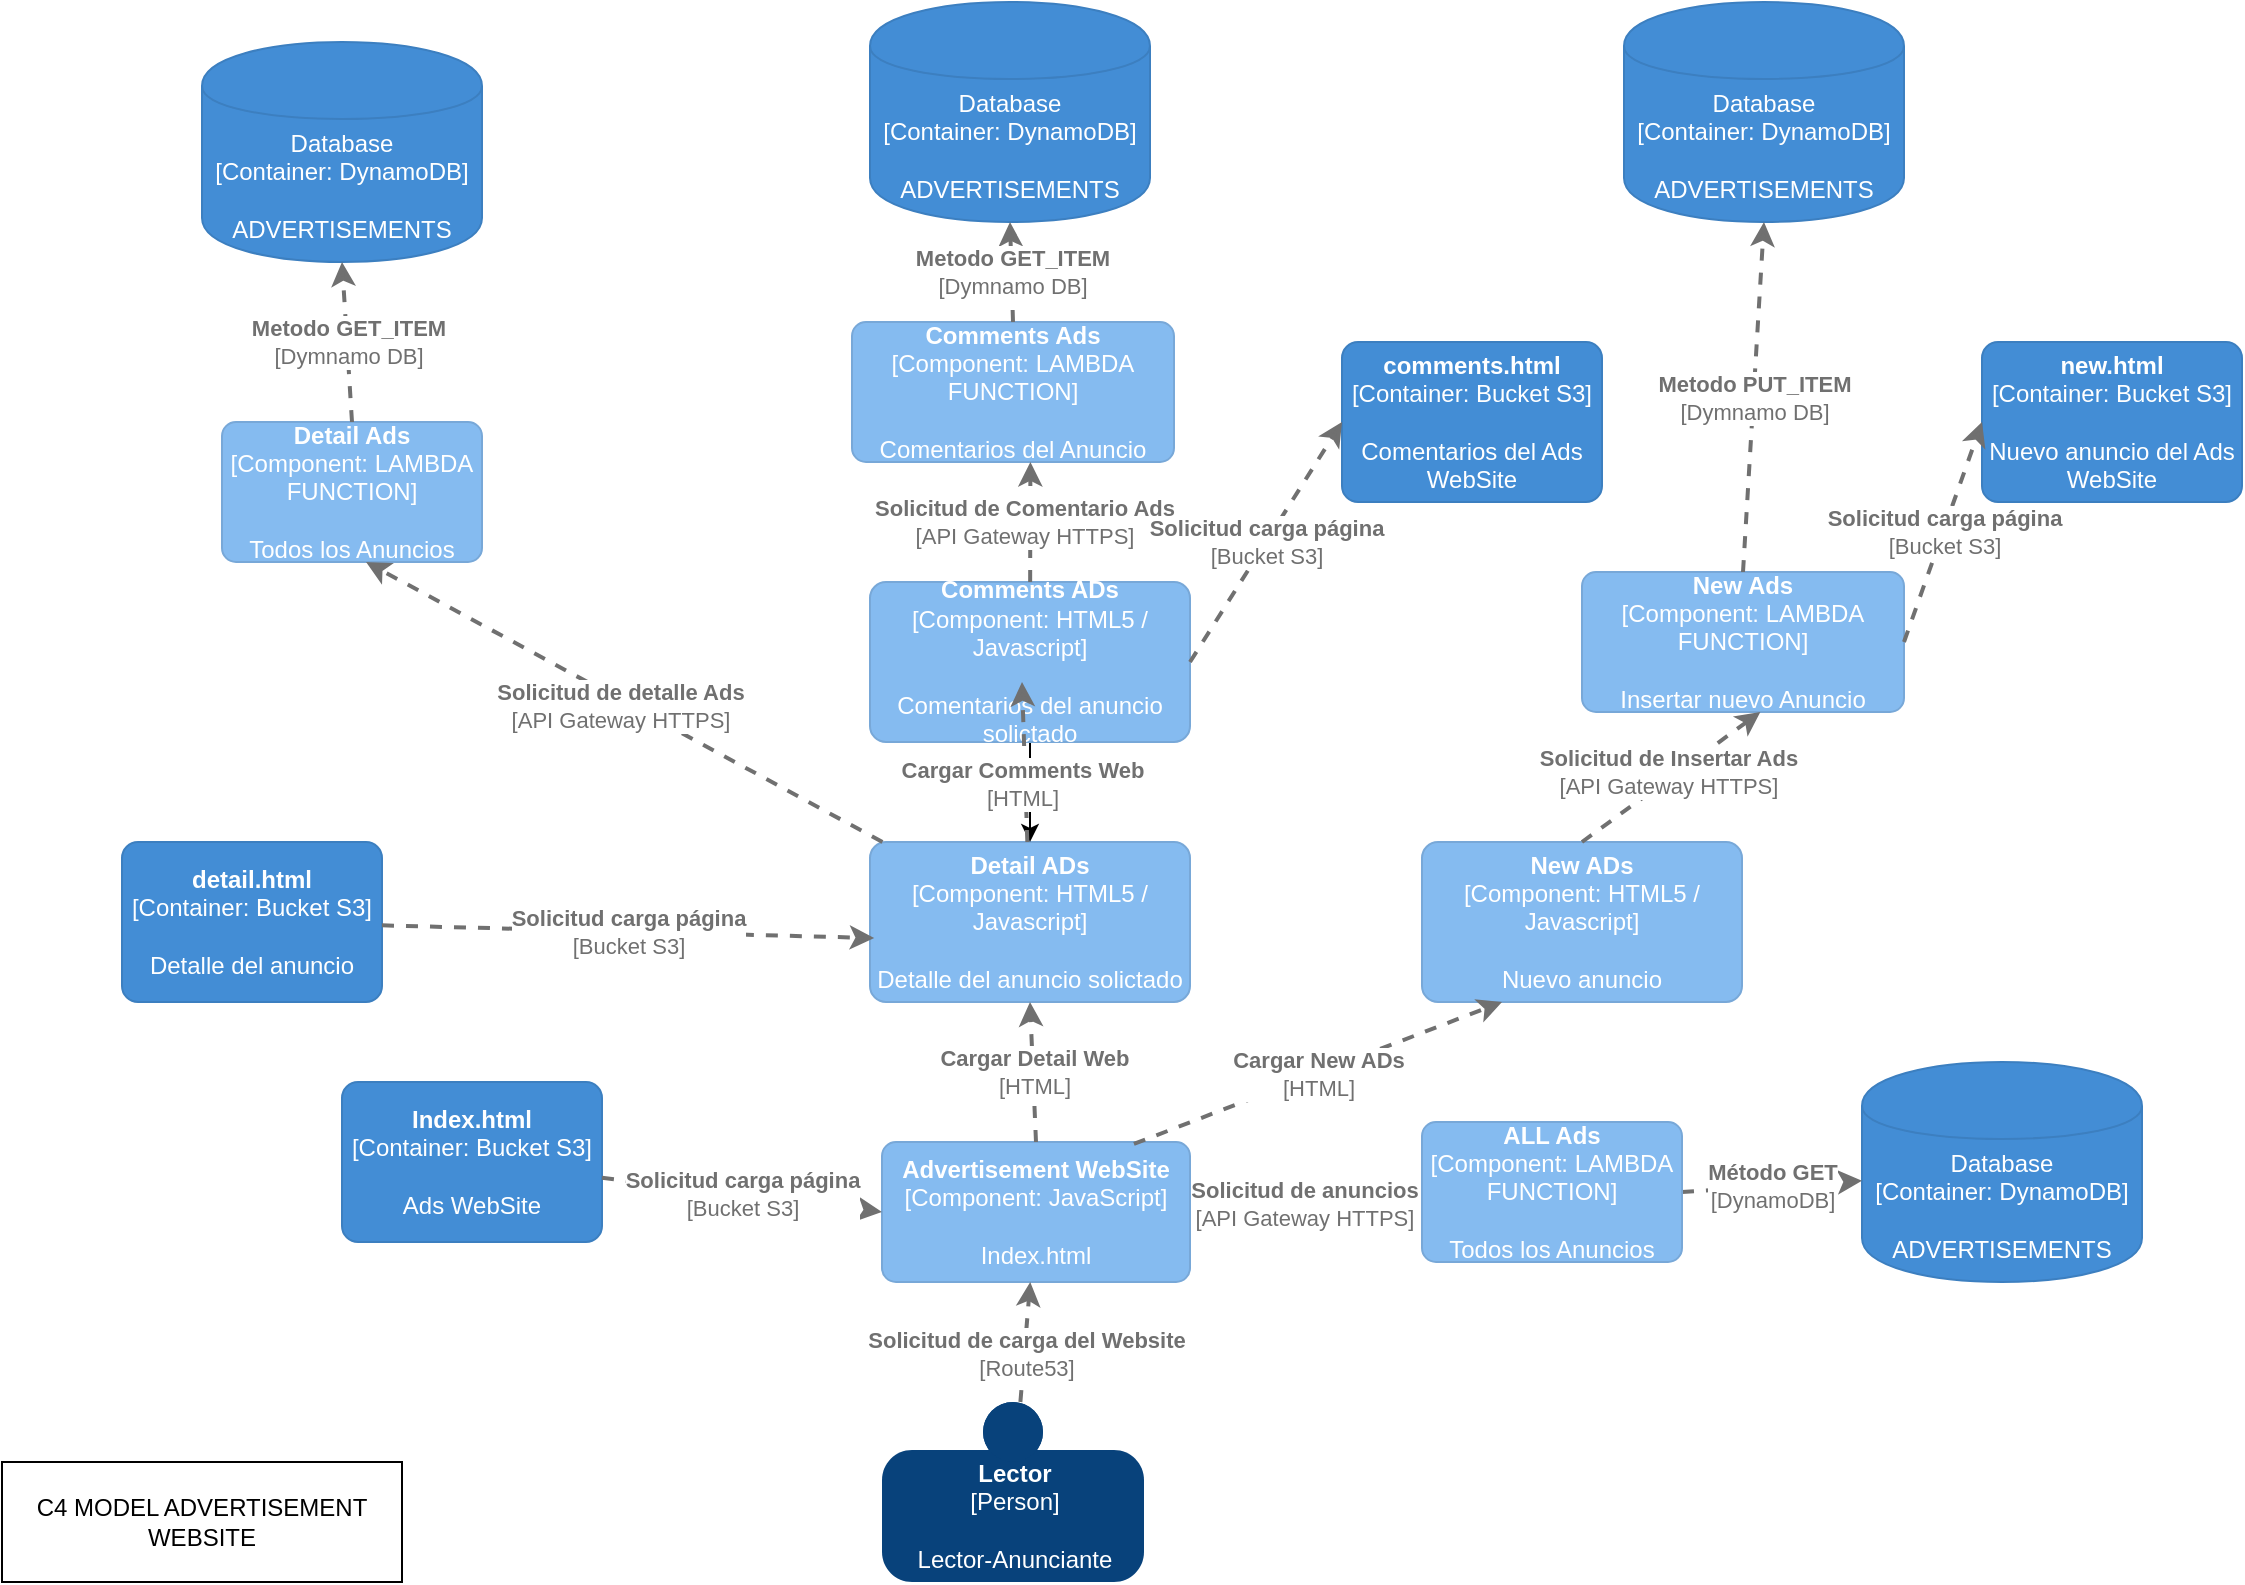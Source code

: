 <mxfile version="14.8.4" type="device"><diagram id="ogawf1AnQbEblIklsPK4" name="Page-1"><mxGraphModel dx="1468" dy="20" grid="1" gridSize="10" guides="1" tooltips="1" connect="1" arrows="1" fold="1" page="1" pageScale="1" pageWidth="1169" pageHeight="827" math="0" shadow="0"><root><mxCell id="0"/><mxCell id="1" parent="0"/><object placeholders="1" c4Name="Lector" c4Type="Person" c4Description="Lector-Anunciante" label="&lt;b&gt;%c4Name%&lt;/b&gt;&lt;div&gt;[%c4Type%]&lt;/div&gt;&lt;br&gt;&lt;div&gt;%c4Description%&lt;/div&gt;" id="bZE3gzq-JsyKZ9q25UlU-1"><mxCell style="html=1;dashed=0;whitespace=wrap;fillColor=#08427b;strokeColor=none;fontColor=#ffffff;shape=mxgraph.c4.person;align=center;metaEdit=1;points=[[0.5,0,0],[1,0.5,0],[1,0.75,0],[0.75,1,0],[0.5,1,0],[0.25,1,0],[0,0.75,0],[0,0.5,0]];metaData={&quot;c4Type&quot;:{&quot;editable&quot;:false}};" vertex="1" parent="1"><mxGeometry x="460" y="1550" width="131" height="90" as="geometry"/></mxCell></object><object placeholders="1" c4Type="Database" c4Technology="DynamoDB" c4Description="ADVERTISEMENTS" label="%c4Type%&lt;div&gt;[Container:&amp;nbsp;%c4Technology%]&lt;/div&gt;&lt;br&gt;&lt;div&gt;%c4Description%&lt;/div&gt;" id="bZE3gzq-JsyKZ9q25UlU-3"><mxCell style="shape=cylinder;whiteSpace=wrap;html=1;boundedLbl=1;rounded=0;labelBackgroundColor=none;fillColor=#438DD5;fontSize=12;fontColor=#ffffff;align=center;strokeColor=#3C7FC0;metaEdit=1;points=[[0.5,0,0],[1,0.25,0],[1,0.5,0],[1,0.75,0],[0.5,1,0],[0,0.75,0],[0,0.5,0],[0,0.25,0]];metaData={&quot;c4Type&quot;:{&quot;editable&quot;:false}};" vertex="1" parent="1"><mxGeometry x="950" y="1380" width="140" height="110" as="geometry"/></mxCell></object><object placeholders="1" c4Type="Relationship" c4Technology="DynamoDB" c4Description="Método GET" label="&lt;div style=&quot;text-align: left&quot;&gt;&lt;div style=&quot;text-align: center&quot;&gt;&lt;b&gt;%c4Description%&lt;/b&gt;&lt;/div&gt;&lt;div style=&quot;text-align: center&quot;&gt;[%c4Technology%]&lt;/div&gt;&lt;/div&gt;" id="bZE3gzq-JsyKZ9q25UlU-5"><mxCell style="edgeStyle=none;rounded=0;html=1;jettySize=auto;orthogonalLoop=1;strokeColor=#707070;strokeWidth=2;fontColor=#707070;jumpStyle=none;dashed=1;metaEdit=1;metaData={&quot;c4Type&quot;:{&quot;editable&quot;:false}};exitX=1;exitY=0.5;exitDx=0;exitDy=0;exitPerimeter=0;" edge="1" parent="1" source="bZE3gzq-JsyKZ9q25UlU-9" target="bZE3gzq-JsyKZ9q25UlU-3"><mxGeometry width="160" relative="1" as="geometry"><mxPoint x="540" y="1120" as="sourcePoint"/><mxPoint x="700" y="1120" as="targetPoint"/><Array as="points"/></mxGeometry></mxCell></object><object placeholders="1" c4Name="Advertisement WebSite" c4Type="Component" c4Technology="JavaScript" c4Description="Index.html" label="&lt;b&gt;%c4Name%&lt;/b&gt;&lt;div&gt;[%c4Type%: %c4Technology%]&lt;/div&gt;&lt;br&gt;&lt;div&gt;%c4Description%&lt;/div&gt;" id="bZE3gzq-JsyKZ9q25UlU-7"><mxCell style="rounded=1;whiteSpace=wrap;html=1;labelBackgroundColor=none;fillColor=#85BBF0;fontColor=#ffffff;align=center;arcSize=10;strokeColor=#78A8D8;metaEdit=1;metaData={&quot;c4Type&quot;:{&quot;editable&quot;:false}};points=[[0.25,0,0],[0.5,0,0],[0.75,0,0],[1,0.25,0],[1,0.5,0],[1,0.75,0],[0.75,1,0],[0.5,1,0],[0.25,1,0],[0,0.75,0],[0,0.5,0],[0,0.25,0]];" vertex="1" parent="1"><mxGeometry x="460" y="1420" width="154" height="70" as="geometry"/></mxCell></object><object placeholders="1" c4Name="ALL Ads" c4Type="Component" c4Technology="LAMBDA FUNCTION" c4Description="Todos los Anuncios" label="&lt;b&gt;%c4Name%&lt;/b&gt;&lt;div&gt;[%c4Type%: %c4Technology%]&lt;/div&gt;&lt;br&gt;&lt;div&gt;%c4Description%&lt;/div&gt;" id="bZE3gzq-JsyKZ9q25UlU-9"><mxCell style="rounded=1;whiteSpace=wrap;html=1;labelBackgroundColor=none;fillColor=#85BBF0;fontColor=#ffffff;align=center;arcSize=10;strokeColor=#78A8D8;metaEdit=1;metaData={&quot;c4Type&quot;:{&quot;editable&quot;:false}};points=[[0.25,0,0],[0.5,0,0],[0.75,0,0],[1,0.25,0],[1,0.5,0],[1,0.75,0],[0.75,1,0],[0.5,1,0],[0.25,1,0],[0,0.75,0],[0,0.5,0],[0,0.25,0]];" vertex="1" parent="1"><mxGeometry x="730" y="1410" width="130" height="70" as="geometry"/></mxCell></object><object placeholders="1" c4Type="Relationship" c4Technology="API Gateway HTTPS" c4Description="Solicitud de anuncios" label="&lt;div style=&quot;text-align: left&quot;&gt;&lt;div style=&quot;text-align: center&quot;&gt;&lt;b&gt;%c4Description%&lt;/b&gt;&lt;/div&gt;&lt;div style=&quot;text-align: center&quot;&gt;[%c4Technology%]&lt;/div&gt;&lt;/div&gt;" id="bZE3gzq-JsyKZ9q25UlU-12"><mxCell style="edgeStyle=none;rounded=0;html=1;entryX=-0.031;entryY=0.657;jettySize=auto;orthogonalLoop=1;strokeColor=#707070;strokeWidth=2;fontColor=#707070;jumpStyle=none;dashed=1;metaEdit=1;metaData={&quot;c4Type&quot;:{&quot;editable&quot;:false}};entryDx=0;entryDy=0;entryPerimeter=0;exitX=1.013;exitY=0.357;exitDx=0;exitDy=0;exitPerimeter=0;" edge="1" parent="1" source="bZE3gzq-JsyKZ9q25UlU-7" target="bZE3gzq-JsyKZ9q25UlU-9"><mxGeometry width="160" relative="1" as="geometry"><mxPoint x="530" y="430" as="sourcePoint"/><mxPoint x="690" y="430" as="targetPoint"/></mxGeometry></mxCell></object><object placeholders="1" c4Type="Relationship" c4Technology="Route53" c4Description="Solicitud de carga del Website" label="&lt;div style=&quot;text-align: left&quot;&gt;&lt;div style=&quot;text-align: center&quot;&gt;&lt;b&gt;%c4Description%&lt;/b&gt;&lt;/div&gt;&lt;div style=&quot;text-align: center&quot;&gt;[%c4Technology%]&lt;/div&gt;&lt;/div&gt;" id="bZE3gzq-JsyKZ9q25UlU-13"><mxCell style="edgeStyle=none;rounded=0;html=1;jettySize=auto;orthogonalLoop=1;strokeColor=#707070;strokeWidth=2;fontColor=#707070;jumpStyle=none;dashed=1;metaEdit=1;metaData={&quot;c4Type&quot;:{&quot;editable&quot;:false}};" edge="1" parent="1" source="bZE3gzq-JsyKZ9q25UlU-1" target="bZE3gzq-JsyKZ9q25UlU-7"><mxGeometry x="-0.199" y="-1" width="160" relative="1" as="geometry"><mxPoint x="140" y="440" as="sourcePoint"/><mxPoint x="300" y="440" as="targetPoint"/><mxPoint as="offset"/></mxGeometry></mxCell></object><object placeholders="1" c4Name="Index.html" c4Type="Container" c4Technology="Bucket S3" c4Description="Ads WebSite " label="&lt;b&gt;%c4Name%&lt;/b&gt;&lt;div&gt;[%c4Type%: %c4Technology%]&lt;/div&gt;&lt;br&gt;&lt;div&gt;%c4Description%&lt;/div&gt;" id="bZE3gzq-JsyKZ9q25UlU-15"><mxCell style="rounded=1;whiteSpace=wrap;html=1;labelBackgroundColor=none;fillColor=#438DD5;fontColor=#ffffff;align=center;arcSize=10;strokeColor=#3C7FC0;metaEdit=1;metaData={&quot;c4Type&quot;:{&quot;editable&quot;:false}};points=[[0.25,0,0],[0.5,0,0],[0.75,0,0],[1,0.25,0],[1,0.5,0],[1,0.75,0],[0.75,1,0],[0.5,1,0],[0.25,1,0],[0,0.75,0],[0,0.5,0],[0,0.25,0]];" vertex="1" parent="1"><mxGeometry x="190" y="1390" width="130" height="80" as="geometry"/></mxCell></object><object placeholders="1" c4Type="Relationship" c4Technology="Bucket S3" c4Description="Solicitud carga página" label="&lt;div style=&quot;text-align: left&quot;&gt;&lt;div style=&quot;text-align: center&quot;&gt;&lt;b&gt;%c4Description%&lt;/b&gt;&lt;/div&gt;&lt;div style=&quot;text-align: center&quot;&gt;[%c4Technology%]&lt;/div&gt;&lt;/div&gt;" id="bZE3gzq-JsyKZ9q25UlU-16"><mxCell style="edgeStyle=none;rounded=0;html=1;entryX=0;entryY=0.5;jettySize=auto;orthogonalLoop=1;strokeColor=#707070;strokeWidth=2;fontColor=#707070;jumpStyle=none;dashed=1;metaEdit=1;metaData={&quot;c4Type&quot;:{&quot;editable&quot;:false}};entryDx=0;entryDy=0;entryPerimeter=0;" edge="1" parent="1" source="bZE3gzq-JsyKZ9q25UlU-15" target="bZE3gzq-JsyKZ9q25UlU-7"><mxGeometry width="160" relative="1" as="geometry"><mxPoint x="250" y="380" as="sourcePoint"/><mxPoint x="410" y="380" as="targetPoint"/></mxGeometry></mxCell></object><object placeholders="1" c4Name="Detail ADs" c4Type="Component" c4Technology="HTML5 / Javascript" c4Description="Detalle del anuncio solictado" label="&lt;b&gt;%c4Name%&lt;/b&gt;&lt;div&gt;[%c4Type%: %c4Technology%]&lt;/div&gt;&lt;br&gt;&lt;div&gt;%c4Description%&lt;/div&gt;" id="bZE3gzq-JsyKZ9q25UlU-17"><mxCell style="rounded=1;whiteSpace=wrap;html=1;labelBackgroundColor=none;fillColor=#85BBF0;fontColor=#ffffff;align=center;arcSize=10;strokeColor=#78A8D8;metaEdit=1;metaData={&quot;c4Type&quot;:{&quot;editable&quot;:false}};points=[[0.25,0,0],[0.5,0,0],[0.75,0,0],[1,0.25,0],[1,0.5,0],[1,0.75,0],[0.75,1,0],[0.5,1,0],[0.25,1,0],[0,0.75,0],[0,0.5,0],[0,0.25,0]];" vertex="1" parent="1"><mxGeometry x="454" y="1270" width="160" height="80" as="geometry"/></mxCell></object><object placeholders="1" c4Type="Relationship" c4Technology="HTML" c4Description="Cargar Detail Web" label="&lt;div style=&quot;text-align: left&quot;&gt;&lt;div style=&quot;text-align: center&quot;&gt;&lt;b&gt;%c4Description%&lt;/b&gt;&lt;/div&gt;&lt;div style=&quot;text-align: center&quot;&gt;[%c4Technology%]&lt;/div&gt;&lt;/div&gt;" id="bZE3gzq-JsyKZ9q25UlU-18"><mxCell style="edgeStyle=none;rounded=0;html=1;entryX=0.5;entryY=1;jettySize=auto;orthogonalLoop=1;strokeColor=#707070;strokeWidth=2;fontColor=#707070;jumpStyle=none;dashed=1;metaEdit=1;metaData={&quot;c4Type&quot;:{&quot;editable&quot;:false}};exitX=0.5;exitY=0;exitDx=0;exitDy=0;exitPerimeter=0;entryDx=0;entryDy=0;entryPerimeter=0;" edge="1" parent="1" source="bZE3gzq-JsyKZ9q25UlU-7" target="bZE3gzq-JsyKZ9q25UlU-17"><mxGeometry width="160" relative="1" as="geometry"><mxPoint x="340" y="260" as="sourcePoint"/><mxPoint x="500" y="260" as="targetPoint"/></mxGeometry></mxCell></object><object placeholders="1" c4Type="Database" c4Technology="DynamoDB" c4Description="ADVERTISEMENTS" label="%c4Type%&lt;div&gt;[Container:&amp;nbsp;%c4Technology%]&lt;/div&gt;&lt;br&gt;&lt;div&gt;%c4Description%&lt;/div&gt;" id="bZE3gzq-JsyKZ9q25UlU-19"><mxCell style="shape=cylinder;whiteSpace=wrap;html=1;boundedLbl=1;rounded=0;labelBackgroundColor=none;fillColor=#438DD5;fontSize=12;fontColor=#ffffff;align=center;strokeColor=#3C7FC0;metaEdit=1;points=[[0.5,0,0],[1,0.25,0],[1,0.5,0],[1,0.75,0],[0.5,1,0],[0,0.75,0],[0,0.5,0],[0,0.25,0]];metaData={&quot;c4Type&quot;:{&quot;editable&quot;:false}};" vertex="1" parent="1"><mxGeometry x="120" y="870" width="140" height="110" as="geometry"/></mxCell></object><object placeholders="1" c4Name="Detail Ads" c4Type="Component" c4Technology="LAMBDA FUNCTION" c4Description="Todos los Anuncios" label="&lt;b&gt;%c4Name%&lt;/b&gt;&lt;div&gt;[%c4Type%: %c4Technology%]&lt;/div&gt;&lt;br&gt;&lt;div&gt;%c4Description%&lt;/div&gt;" id="bZE3gzq-JsyKZ9q25UlU-20"><mxCell style="rounded=1;whiteSpace=wrap;html=1;labelBackgroundColor=none;fillColor=#85BBF0;fontColor=#ffffff;align=center;arcSize=10;strokeColor=#78A8D8;metaEdit=1;metaData={&quot;c4Type&quot;:{&quot;editable&quot;:false}};points=[[0.25,0,0],[0.5,0,0],[0.75,0,0],[1,0.25,0],[1,0.5,0],[1,0.75,0],[0.75,1,0],[0.5,1,0],[0.25,1,0],[0,0.75,0],[0,0.5,0],[0,0.25,0]];" vertex="1" parent="1"><mxGeometry x="130" y="1060" width="130" height="70" as="geometry"/></mxCell></object><object placeholders="1" c4Type="Relationship" c4Technology="API Gateway HTTPS" c4Description="Solicitud de detalle Ads" label="&lt;div style=&quot;text-align: left&quot;&gt;&lt;div style=&quot;text-align: center&quot;&gt;&lt;b&gt;%c4Description%&lt;/b&gt;&lt;/div&gt;&lt;div style=&quot;text-align: center&quot;&gt;[%c4Technology%]&lt;/div&gt;&lt;/div&gt;" id="bZE3gzq-JsyKZ9q25UlU-21"><mxCell style="edgeStyle=none;rounded=0;html=1;entryX=0.554;entryY=1;jettySize=auto;orthogonalLoop=1;strokeColor=#707070;strokeWidth=2;fontColor=#707070;jumpStyle=none;dashed=1;metaEdit=1;metaData={&quot;c4Type&quot;:{&quot;editable&quot;:false}};entryDx=0;entryDy=0;entryPerimeter=0;" edge="1" parent="1" target="bZE3gzq-JsyKZ9q25UlU-20" source="bZE3gzq-JsyKZ9q25UlU-17"><mxGeometry x="0.006" y="3" width="160" relative="1" as="geometry"><mxPoint x="-50" y="796.43" as="sourcePoint"/><mxPoint x="106" y="845" as="targetPoint"/><mxPoint as="offset"/></mxGeometry></mxCell></object><object placeholders="1" c4Type="Relationship" c4Technology="Dymnamo DB" c4Description="Metodo GET_ITEM" label="&lt;div style=&quot;text-align: left&quot;&gt;&lt;div style=&quot;text-align: center&quot;&gt;&lt;b&gt;%c4Description%&lt;/b&gt;&lt;/div&gt;&lt;div style=&quot;text-align: center&quot;&gt;[%c4Technology%]&lt;/div&gt;&lt;/div&gt;" id="bZE3gzq-JsyKZ9q25UlU-22"><mxCell style="edgeStyle=none;rounded=0;html=1;entryX=0.5;entryY=1;jettySize=auto;orthogonalLoop=1;strokeColor=#707070;strokeWidth=2;fontColor=#707070;jumpStyle=none;dashed=1;metaEdit=1;metaData={&quot;c4Type&quot;:{&quot;editable&quot;:false}};exitX=0.5;exitY=0;exitDx=0;exitDy=0;exitPerimeter=0;entryDx=0;entryDy=0;entryPerimeter=0;" edge="1" parent="1" source="bZE3gzq-JsyKZ9q25UlU-20" target="bZE3gzq-JsyKZ9q25UlU-19"><mxGeometry width="160" relative="1" as="geometry"><mxPoint x="340" y="935" as="sourcePoint"/><mxPoint x="500" y="935" as="targetPoint"/></mxGeometry></mxCell></object><mxCell id="bZE3gzq-JsyKZ9q25UlU-44" value="" style="edgeStyle=orthogonalEdgeStyle;rounded=0;orthogonalLoop=1;jettySize=auto;html=1;" edge="1" parent="1" source="bZE3gzq-JsyKZ9q25UlU-24" target="bZE3gzq-JsyKZ9q25UlU-17"><mxGeometry relative="1" as="geometry"/></mxCell><object placeholders="1" c4Name="Comments ADs" c4Type="Component" c4Technology="HTML5 / Javascript" c4Description="Comentarios del anuncio solictado" label="&lt;b&gt;%c4Name%&lt;/b&gt;&lt;div&gt;[%c4Type%: %c4Technology%]&lt;/div&gt;&lt;br&gt;&lt;div&gt;%c4Description%&lt;/div&gt;" id="bZE3gzq-JsyKZ9q25UlU-24"><mxCell style="rounded=1;whiteSpace=wrap;html=1;labelBackgroundColor=none;fillColor=#85BBF0;fontColor=#ffffff;align=center;arcSize=10;strokeColor=#78A8D8;metaEdit=1;metaData={&quot;c4Type&quot;:{&quot;editable&quot;:false}};points=[[0.25,0,0],[0.5,0,0],[0.75,0,0],[1,0.25,0],[1,0.5,0],[1,0.75,0],[0.75,1,0],[0.5,1,0],[0.25,1,0],[0,0.75,0],[0,0.5,0],[0,0.25,0]];" vertex="1" parent="1"><mxGeometry x="454" y="1140" width="160" height="80" as="geometry"/></mxCell></object><object placeholders="1" c4Type="Database" c4Technology="DynamoDB" c4Description="ADVERTISEMENTS" label="%c4Type%&lt;div&gt;[Container:&amp;nbsp;%c4Technology%]&lt;/div&gt;&lt;br&gt;&lt;div&gt;%c4Description%&lt;/div&gt;" id="bZE3gzq-JsyKZ9q25UlU-25"><mxCell style="shape=cylinder;whiteSpace=wrap;html=1;boundedLbl=1;rounded=0;labelBackgroundColor=none;fillColor=#438DD5;fontSize=12;fontColor=#ffffff;align=center;strokeColor=#3C7FC0;metaEdit=1;points=[[0.5,0,0],[1,0.25,0],[1,0.5,0],[1,0.75,0],[0.5,1,0],[0,0.75,0],[0,0.5,0],[0,0.25,0]];metaData={&quot;c4Type&quot;:{&quot;editable&quot;:false}};" vertex="1" parent="1"><mxGeometry x="454" y="850" width="140" height="110" as="geometry"/></mxCell></object><object placeholders="1" c4Name="Comments Ads" c4Type="Component" c4Technology="LAMBDA FUNCTION" c4Description="Comentarios del Anuncio" label="&lt;b&gt;%c4Name%&lt;/b&gt;&lt;div&gt;[%c4Type%: %c4Technology%]&lt;/div&gt;&lt;br&gt;&lt;div&gt;%c4Description%&lt;/div&gt;" id="bZE3gzq-JsyKZ9q25UlU-26"><mxCell style="rounded=1;whiteSpace=wrap;html=1;labelBackgroundColor=none;fillColor=#85BBF0;fontColor=#ffffff;align=center;arcSize=10;strokeColor=#78A8D8;metaEdit=1;metaData={&quot;c4Type&quot;:{&quot;editable&quot;:false}};points=[[0.25,0,0],[0.5,0,0],[0.75,0,0],[1,0.25,0],[1,0.5,0],[1,0.75,0],[0.75,1,0],[0.5,1,0],[0.25,1,0],[0,0.75,0],[0,0.5,0],[0,0.25,0]];" vertex="1" parent="1"><mxGeometry x="445" y="1010" width="161" height="70" as="geometry"/></mxCell></object><object placeholders="1" c4Type="Relationship" c4Technology="API Gateway HTTPS" c4Description="Solicitud de Comentario Ads" label="&lt;div style=&quot;text-align: left&quot;&gt;&lt;div style=&quot;text-align: center&quot;&gt;&lt;b&gt;%c4Description%&lt;/b&gt;&lt;/div&gt;&lt;div style=&quot;text-align: center&quot;&gt;[%c4Technology%]&lt;/div&gt;&lt;/div&gt;" id="bZE3gzq-JsyKZ9q25UlU-27"><mxCell style="edgeStyle=none;rounded=0;html=1;entryX=0.554;entryY=1;jettySize=auto;orthogonalLoop=1;strokeColor=#707070;strokeWidth=2;fontColor=#707070;jumpStyle=none;dashed=1;metaEdit=1;metaData={&quot;c4Type&quot;:{&quot;editable&quot;:false}};entryDx=0;entryDy=0;entryPerimeter=0;" edge="1" parent="1" source="bZE3gzq-JsyKZ9q25UlU-24" target="bZE3gzq-JsyKZ9q25UlU-26"><mxGeometry x="0.006" y="3" width="160" relative="1" as="geometry"><mxPoint x="159" y="521.43" as="sourcePoint"/><mxPoint x="315" y="570" as="targetPoint"/><mxPoint as="offset"/></mxGeometry></mxCell></object><object placeholders="1" c4Type="Relationship" c4Technology="Dymnamo DB" c4Description="Metodo GET_ITEM" label="&lt;div style=&quot;text-align: left&quot;&gt;&lt;div style=&quot;text-align: center&quot;&gt;&lt;b&gt;%c4Description%&lt;/b&gt;&lt;/div&gt;&lt;div style=&quot;text-align: center&quot;&gt;[%c4Technology%]&lt;/div&gt;&lt;/div&gt;" id="bZE3gzq-JsyKZ9q25UlU-28"><mxCell style="edgeStyle=none;rounded=0;html=1;entryX=0.5;entryY=1;jettySize=auto;orthogonalLoop=1;strokeColor=#707070;strokeWidth=2;fontColor=#707070;jumpStyle=none;dashed=1;metaEdit=1;metaData={&quot;c4Type&quot;:{&quot;editable&quot;:false}};exitX=0.5;exitY=0;exitDx=0;exitDy=0;exitPerimeter=0;entryDx=0;entryDy=0;entryPerimeter=0;" edge="1" parent="1" source="bZE3gzq-JsyKZ9q25UlU-26" target="bZE3gzq-JsyKZ9q25UlU-25"><mxGeometry width="160" relative="1" as="geometry"><mxPoint x="549" y="660" as="sourcePoint"/><mxPoint x="709" y="660" as="targetPoint"/></mxGeometry></mxCell></object><object placeholders="1" c4Type="Relationship" c4Technology="HTML" c4Description="Cargar Comments Web" label="&lt;div style=&quot;text-align: left&quot;&gt;&lt;div style=&quot;text-align: center&quot;&gt;&lt;b&gt;%c4Description%&lt;/b&gt;&lt;/div&gt;&lt;div style=&quot;text-align: center&quot;&gt;[%c4Technology%]&lt;/div&gt;&lt;/div&gt;" id="bZE3gzq-JsyKZ9q25UlU-29"><mxCell style="edgeStyle=none;rounded=0;html=1;jettySize=auto;orthogonalLoop=1;strokeColor=#707070;strokeWidth=2;fontColor=#707070;jumpStyle=none;dashed=1;metaEdit=1;metaData={&quot;c4Type&quot;:{&quot;editable&quot;:false}};" edge="1" parent="1" source="bZE3gzq-JsyKZ9q25UlU-17"><mxGeometry x="-0.249" y="2" width="160" relative="1" as="geometry"><mxPoint x="340" y="260" as="sourcePoint"/><mxPoint x="530" y="1190" as="targetPoint"/><mxPoint y="1" as="offset"/></mxGeometry></mxCell></object><object placeholders="1" c4Name="New ADs" c4Type="Component" c4Technology="HTML5 / Javascript" c4Description="Nuevo anuncio" label="&lt;b&gt;%c4Name%&lt;/b&gt;&lt;div&gt;[%c4Type%: %c4Technology%]&lt;/div&gt;&lt;br&gt;&lt;div&gt;%c4Description%&lt;/div&gt;" id="bZE3gzq-JsyKZ9q25UlU-32"><mxCell style="rounded=1;whiteSpace=wrap;html=1;labelBackgroundColor=none;fillColor=#85BBF0;fontColor=#ffffff;align=center;arcSize=10;strokeColor=#78A8D8;metaEdit=1;metaData={&quot;c4Type&quot;:{&quot;editable&quot;:false}};points=[[0.25,0,0],[0.5,0,0],[0.75,0,0],[1,0.25,0],[1,0.5,0],[1,0.75,0],[0.75,1,0],[0.5,1,0],[0.25,1,0],[0,0.75,0],[0,0.5,0],[0,0.25,0]];" vertex="1" parent="1"><mxGeometry x="730" y="1270" width="160" height="80" as="geometry"/></mxCell></object><object placeholders="1" c4Type="Database" c4Technology="DynamoDB" c4Description="ADVERTISEMENTS" label="%c4Type%&lt;div&gt;[Container:&amp;nbsp;%c4Technology%]&lt;/div&gt;&lt;br&gt;&lt;div&gt;%c4Description%&lt;/div&gt;" id="bZE3gzq-JsyKZ9q25UlU-33"><mxCell style="shape=cylinder;whiteSpace=wrap;html=1;boundedLbl=1;rounded=0;labelBackgroundColor=none;fillColor=#438DD5;fontSize=12;fontColor=#ffffff;align=center;strokeColor=#3C7FC0;metaEdit=1;points=[[0.5,0,0],[1,0.25,0],[1,0.5,0],[1,0.75,0],[0.5,1,0],[0,0.75,0],[0,0.5,0],[0,0.25,0]];metaData={&quot;c4Type&quot;:{&quot;editable&quot;:false}};" vertex="1" parent="1"><mxGeometry x="831" y="850" width="140" height="110" as="geometry"/></mxCell></object><object placeholders="1" c4Name="New Ads" c4Type="Component" c4Technology="LAMBDA FUNCTION" c4Description="Insertar nuevo Anuncio" label="&lt;b&gt;%c4Name%&lt;/b&gt;&lt;div&gt;[%c4Type%: %c4Technology%]&lt;/div&gt;&lt;br&gt;&lt;div&gt;%c4Description%&lt;/div&gt;" id="bZE3gzq-JsyKZ9q25UlU-34"><mxCell style="rounded=1;whiteSpace=wrap;html=1;labelBackgroundColor=none;fillColor=#85BBF0;fontColor=#ffffff;align=center;arcSize=10;strokeColor=#78A8D8;metaEdit=1;metaData={&quot;c4Type&quot;:{&quot;editable&quot;:false}};points=[[0.25,0,0],[0.5,0,0],[0.75,0,0],[1,0.25,0],[1,0.5,0],[1,0.75,0],[0.75,1,0],[0.5,1,0],[0.25,1,0],[0,0.75,0],[0,0.5,0],[0,0.25,0]];" vertex="1" parent="1"><mxGeometry x="810" y="1135" width="161" height="70" as="geometry"/></mxCell></object><object placeholders="1" c4Type="Relationship" c4Technology="API Gateway HTTPS" c4Description="Solicitud de Insertar Ads" label="&lt;div style=&quot;text-align: left&quot;&gt;&lt;div style=&quot;text-align: center&quot;&gt;&lt;b&gt;%c4Description%&lt;/b&gt;&lt;/div&gt;&lt;div style=&quot;text-align: center&quot;&gt;[%c4Technology%]&lt;/div&gt;&lt;/div&gt;" id="bZE3gzq-JsyKZ9q25UlU-35"><mxCell style="edgeStyle=none;rounded=0;html=1;entryX=0.554;entryY=1;jettySize=auto;orthogonalLoop=1;strokeColor=#707070;strokeWidth=2;fontColor=#707070;jumpStyle=none;dashed=1;metaEdit=1;metaData={&quot;c4Type&quot;:{&quot;editable&quot;:false}};entryDx=0;entryDy=0;entryPerimeter=0;exitX=0.5;exitY=0;exitDx=0;exitDy=0;exitPerimeter=0;" edge="1" parent="1" source="bZE3gzq-JsyKZ9q25UlU-32" target="bZE3gzq-JsyKZ9q25UlU-34"><mxGeometry x="0.006" y="3" width="160" relative="1" as="geometry"><mxPoint x="700" y="880" as="sourcePoint"/><mxPoint x="605" y="700" as="targetPoint"/><mxPoint as="offset"/></mxGeometry></mxCell></object><object placeholders="1" c4Type="Relationship" c4Technology="Dymnamo DB" c4Description="Metodo PUT_ITEM" label="&lt;div style=&quot;text-align: left&quot;&gt;&lt;div style=&quot;text-align: center&quot;&gt;&lt;b&gt;%c4Description%&lt;/b&gt;&lt;/div&gt;&lt;div style=&quot;text-align: center&quot;&gt;[%c4Technology%]&lt;/div&gt;&lt;/div&gt;" id="bZE3gzq-JsyKZ9q25UlU-36"><mxCell style="edgeStyle=none;rounded=0;html=1;entryX=0.5;entryY=1;jettySize=auto;orthogonalLoop=1;strokeColor=#707070;strokeWidth=2;fontColor=#707070;jumpStyle=none;dashed=1;metaEdit=1;metaData={&quot;c4Type&quot;:{&quot;editable&quot;:false}};exitX=0.5;exitY=0;exitDx=0;exitDy=0;exitPerimeter=0;entryDx=0;entryDy=0;entryPerimeter=0;" edge="1" parent="1" source="bZE3gzq-JsyKZ9q25UlU-34" target="bZE3gzq-JsyKZ9q25UlU-33"><mxGeometry width="160" relative="1" as="geometry"><mxPoint x="839" y="790" as="sourcePoint"/><mxPoint x="999" y="790" as="targetPoint"/></mxGeometry></mxCell></object><object placeholders="1" c4Type="Relationship" c4Technology="HTML" c4Description="Cargar New ADs" label="&lt;div style=&quot;text-align: left&quot;&gt;&lt;div style=&quot;text-align: center&quot;&gt;&lt;b&gt;%c4Description%&lt;/b&gt;&lt;/div&gt;&lt;div style=&quot;text-align: center&quot;&gt;[%c4Technology%]&lt;/div&gt;&lt;/div&gt;" id="bZE3gzq-JsyKZ9q25UlU-37"><mxCell style="edgeStyle=none;rounded=0;html=1;entryX=0.25;entryY=1;jettySize=auto;orthogonalLoop=1;strokeColor=#707070;strokeWidth=2;fontColor=#707070;jumpStyle=none;dashed=1;metaEdit=1;metaData={&quot;c4Type&quot;:{&quot;editable&quot;:false}};exitX=0.818;exitY=0.014;exitDx=0;exitDy=0;exitPerimeter=0;entryDx=0;entryDy=0;entryPerimeter=0;" edge="1" parent="1" source="bZE3gzq-JsyKZ9q25UlU-7" target="bZE3gzq-JsyKZ9q25UlU-32"><mxGeometry width="160" relative="1" as="geometry"><mxPoint x="340" y="260" as="sourcePoint"/><mxPoint x="500" y="260" as="targetPoint"/></mxGeometry></mxCell></object><object placeholders="1" c4Name="detail.html" c4Type="Container" c4Technology="Bucket S3" c4Description="Detalle del anuncio" label="&lt;b&gt;%c4Name%&lt;/b&gt;&lt;div&gt;[%c4Type%: %c4Technology%]&lt;/div&gt;&lt;br&gt;&lt;div&gt;%c4Description%&lt;/div&gt;" id="bZE3gzq-JsyKZ9q25UlU-38"><mxCell style="rounded=1;whiteSpace=wrap;html=1;labelBackgroundColor=none;fillColor=#438DD5;fontColor=#ffffff;align=center;arcSize=10;strokeColor=#3C7FC0;metaEdit=1;metaData={&quot;c4Type&quot;:{&quot;editable&quot;:false}};points=[[0.25,0,0],[0.5,0,0],[0.75,0,0],[1,0.25,0],[1,0.5,0],[1,0.75,0],[0.75,1,0],[0.5,1,0],[0.25,1,0],[0,0.75,0],[0,0.5,0],[0,0.25,0]];" vertex="1" parent="1"><mxGeometry x="80" y="1270" width="130" height="80" as="geometry"/></mxCell></object><object placeholders="1" c4Type="Relationship" c4Technology="Bucket S3" c4Description="Solicitud carga página" label="&lt;div style=&quot;text-align: left&quot;&gt;&lt;div style=&quot;text-align: center&quot;&gt;&lt;b&gt;%c4Description%&lt;/b&gt;&lt;/div&gt;&lt;div style=&quot;text-align: center&quot;&gt;[%c4Technology%]&lt;/div&gt;&lt;/div&gt;" id="bZE3gzq-JsyKZ9q25UlU-39"><mxCell style="edgeStyle=none;rounded=0;html=1;entryX=0.013;entryY=0.6;jettySize=auto;orthogonalLoop=1;strokeColor=#707070;strokeWidth=2;fontColor=#707070;jumpStyle=none;dashed=1;metaEdit=1;metaData={&quot;c4Type&quot;:{&quot;editable&quot;:false}};entryDx=0;entryDy=0;entryPerimeter=0;" edge="1" parent="1" source="bZE3gzq-JsyKZ9q25UlU-38" target="bZE3gzq-JsyKZ9q25UlU-17"><mxGeometry width="160" relative="1" as="geometry"><mxPoint x="413" y="90" as="sourcePoint"/><mxPoint x="560" y="1075" as="targetPoint"/></mxGeometry></mxCell></object><object placeholders="1" c4Name="new.html" c4Type="Container" c4Technology="Bucket S3" c4Description="Nuevo anuncio del Ads WebSite " label="&lt;b&gt;%c4Name%&lt;/b&gt;&lt;div&gt;[%c4Type%: %c4Technology%]&lt;/div&gt;&lt;br&gt;&lt;div&gt;%c4Description%&lt;/div&gt;" id="bZE3gzq-JsyKZ9q25UlU-40"><mxCell style="rounded=1;whiteSpace=wrap;html=1;labelBackgroundColor=none;fillColor=#438DD5;fontColor=#ffffff;align=center;arcSize=10;strokeColor=#3C7FC0;metaEdit=1;metaData={&quot;c4Type&quot;:{&quot;editable&quot;:false}};points=[[0.25,0,0],[0.5,0,0],[0.75,0,0],[1,0.25,0],[1,0.5,0],[1,0.75,0],[0.75,1,0],[0.5,1,0],[0.25,1,0],[0,0.75,0],[0,0.5,0],[0,0.25,0]];" vertex="1" parent="1"><mxGeometry x="1010" y="1020" width="130" height="80" as="geometry"/></mxCell></object><object placeholders="1" c4Type="Relationship" c4Technology="Bucket S3" c4Description="Solicitud carga página" label="&lt;div style=&quot;text-align: left&quot;&gt;&lt;div style=&quot;text-align: center&quot;&gt;&lt;b&gt;%c4Description%&lt;/b&gt;&lt;/div&gt;&lt;div style=&quot;text-align: center&quot;&gt;[%c4Technology%]&lt;/div&gt;&lt;/div&gt;" id="bZE3gzq-JsyKZ9q25UlU-41"><mxCell style="edgeStyle=none;rounded=0;html=1;entryX=0;entryY=0.5;jettySize=auto;orthogonalLoop=1;strokeColor=#707070;strokeWidth=2;fontColor=#707070;jumpStyle=none;dashed=1;metaEdit=1;metaData={&quot;c4Type&quot;:{&quot;editable&quot;:false}};entryDx=0;entryDy=0;entryPerimeter=0;exitX=1;exitY=0.5;exitDx=0;exitDy=0;exitPerimeter=0;" edge="1" parent="1" source="bZE3gzq-JsyKZ9q25UlU-34" target="bZE3gzq-JsyKZ9q25UlU-40"><mxGeometry width="160" relative="1" as="geometry"><mxPoint x="1513" y="-298" as="sourcePoint"/><mxPoint x="1232.08" y="610" as="targetPoint"/></mxGeometry></mxCell></object><object placeholders="1" c4Name="comments.html" c4Type="Container" c4Technology="Bucket S3" c4Description="Comentarios del Ads WebSite " label="&lt;b&gt;%c4Name%&lt;/b&gt;&lt;div&gt;[%c4Type%: %c4Technology%]&lt;/div&gt;&lt;br&gt;&lt;div&gt;%c4Description%&lt;/div&gt;" id="bZE3gzq-JsyKZ9q25UlU-42"><mxCell style="rounded=1;whiteSpace=wrap;html=1;labelBackgroundColor=none;fillColor=#438DD5;fontColor=#ffffff;align=center;arcSize=10;strokeColor=#3C7FC0;metaEdit=1;metaData={&quot;c4Type&quot;:{&quot;editable&quot;:false}};points=[[0.25,0,0],[0.5,0,0],[0.75,0,0],[1,0.25,0],[1,0.5,0],[1,0.75,0],[0.75,1,0],[0.5,1,0],[0.25,1,0],[0,0.75,0],[0,0.5,0],[0,0.25,0]];" vertex="1" parent="1"><mxGeometry x="690" y="1020" width="130" height="80" as="geometry"/></mxCell></object><object placeholders="1" c4Type="Relationship" c4Technology="Bucket S3" c4Description="Solicitud carga página" label="&lt;div style=&quot;text-align: left&quot;&gt;&lt;div style=&quot;text-align: center&quot;&gt;&lt;b&gt;%c4Description%&lt;/b&gt;&lt;/div&gt;&lt;div style=&quot;text-align: center&quot;&gt;[%c4Technology%]&lt;/div&gt;&lt;/div&gt;" id="bZE3gzq-JsyKZ9q25UlU-43"><mxCell style="edgeStyle=none;rounded=0;html=1;entryX=0;entryY=0.5;jettySize=auto;orthogonalLoop=1;strokeColor=#707070;strokeWidth=2;fontColor=#707070;jumpStyle=none;dashed=1;metaEdit=1;metaData={&quot;c4Type&quot;:{&quot;editable&quot;:false}};entryDx=0;entryDy=0;entryPerimeter=0;exitX=1;exitY=0.5;exitDx=0;exitDy=0;exitPerimeter=0;" edge="1" parent="1" target="bZE3gzq-JsyKZ9q25UlU-42" source="bZE3gzq-JsyKZ9q25UlU-24"><mxGeometry width="160" relative="1" as="geometry"><mxPoint x="560" y="735" as="sourcePoint"/><mxPoint x="781.08" y="570" as="targetPoint"/></mxGeometry></mxCell></object><mxCell id="bZE3gzq-JsyKZ9q25UlU-45" value="C4 MODEL ADVERTISEMENT WEBSITE" style="whiteSpace=wrap;html=1;" vertex="1" parent="1"><mxGeometry x="20" y="1580" width="200" height="60" as="geometry"/></mxCell></root></mxGraphModel></diagram></mxfile>